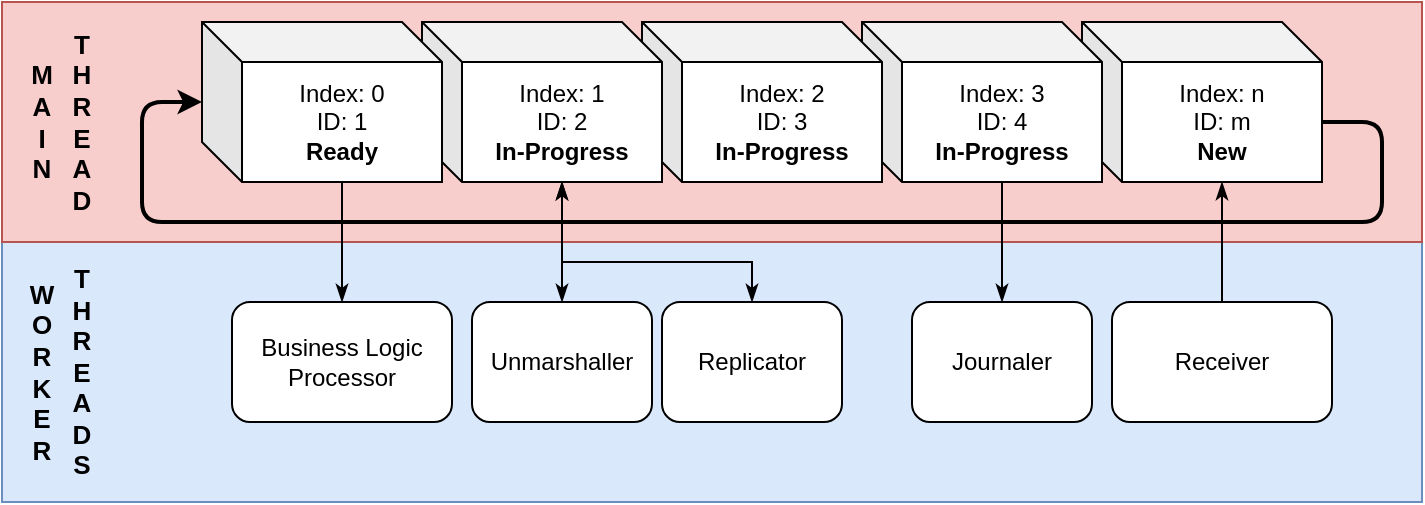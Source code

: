 <mxfile version="13.10.4" type="device"><diagram id="AM5UWkfbEdazP1TH6Ig7" name="read-write"><mxGraphModel dx="1280" dy="715" grid="1" gridSize="10" guides="1" tooltips="1" connect="1" arrows="1" fold="1" page="1" pageScale="1" pageWidth="850" pageHeight="1100" math="0" shadow="0"><root><mxCell id="0"/><mxCell id="1" parent="0"/><mxCell id="Z0a5hG1E0el72tyTCIob-19" value="" style="rounded=0;whiteSpace=wrap;html=1;fillColor=#dae8fc;strokeColor=#6c8ebf;" vertex="1" parent="1"><mxGeometry x="60" y="150" width="710" height="130" as="geometry"/></mxCell><mxCell id="Z0a5hG1E0el72tyTCIob-15" value="" style="rounded=0;whiteSpace=wrap;html=1;fillColor=#f8cecc;strokeColor=#b85450;" vertex="1" parent="1"><mxGeometry x="60" y="30" width="710" height="120" as="geometry"/></mxCell><mxCell id="Z0a5hG1E0el72tyTCIob-1" value="Journaler" style="rounded=1;whiteSpace=wrap;html=1;" vertex="1" parent="1"><mxGeometry x="515" y="180" width="90" height="60" as="geometry"/></mxCell><mxCell id="Z0a5hG1E0el72tyTCIob-30" style="edgeStyle=orthogonalEdgeStyle;rounded=0;orthogonalLoop=1;jettySize=auto;html=1;exitX=0.5;exitY=0;exitDx=0;exitDy=0;entryX=0;entryY=0;entryDx=70;entryDy=80;entryPerimeter=0;startArrow=classicThin;startFill=1;endArrow=classicThin;endFill=1;strokeWidth=1;fontSize=13;" edge="1" parent="1" source="Z0a5hG1E0el72tyTCIob-2" target="Z0a5hG1E0el72tyTCIob-7"><mxGeometry relative="1" as="geometry"><Array as="points"><mxPoint x="435" y="160"/><mxPoint x="340" y="160"/></Array></mxGeometry></mxCell><mxCell id="Z0a5hG1E0el72tyTCIob-2" value="Replicator" style="rounded=1;whiteSpace=wrap;html=1;" vertex="1" parent="1"><mxGeometry x="390" y="180" width="90" height="60" as="geometry"/></mxCell><mxCell id="Z0a5hG1E0el72tyTCIob-29" style="edgeStyle=orthogonalEdgeStyle;rounded=0;orthogonalLoop=1;jettySize=auto;html=1;exitX=0.5;exitY=0;exitDx=0;exitDy=0;entryX=0;entryY=0;entryDx=70;entryDy=80;entryPerimeter=0;startArrow=classicThin;startFill=1;endArrow=classicThin;endFill=1;strokeWidth=1;fontSize=13;" edge="1" parent="1" source="Z0a5hG1E0el72tyTCIob-3" target="Z0a5hG1E0el72tyTCIob-7"><mxGeometry relative="1" as="geometry"/></mxCell><mxCell id="Z0a5hG1E0el72tyTCIob-3" value="Unmarshaller" style="rounded=1;whiteSpace=wrap;html=1;" vertex="1" parent="1"><mxGeometry x="295" y="180" width="90" height="60" as="geometry"/></mxCell><mxCell id="Z0a5hG1E0el72tyTCIob-4" value="&lt;span&gt;Index: n&lt;br&gt;ID: m&lt;br&gt;&lt;b&gt;New&lt;/b&gt;&lt;br&gt;&lt;/span&gt;" style="shape=cube;whiteSpace=wrap;html=1;boundedLbl=1;backgroundOutline=1;darkOpacity=0.05;darkOpacity2=0.1;" vertex="1" parent="1"><mxGeometry x="600" y="40" width="120" height="80" as="geometry"/></mxCell><mxCell id="Z0a5hG1E0el72tyTCIob-28" style="edgeStyle=orthogonalEdgeStyle;rounded=0;orthogonalLoop=1;jettySize=auto;html=1;exitX=0;exitY=0;exitDx=70;exitDy=80;exitPerimeter=0;entryX=0.5;entryY=0;entryDx=0;entryDy=0;startArrow=none;startFill=0;endArrow=classicThin;endFill=1;strokeWidth=1;fontSize=13;" edge="1" parent="1" source="Z0a5hG1E0el72tyTCIob-5" target="Z0a5hG1E0el72tyTCIob-1"><mxGeometry relative="1" as="geometry"/></mxCell><mxCell id="Z0a5hG1E0el72tyTCIob-5" value="&lt;span&gt;Index: 3&lt;br&gt;ID: 4&lt;br&gt;&lt;b&gt;In-Progress&lt;/b&gt;&lt;br&gt;&lt;/span&gt;" style="shape=cube;whiteSpace=wrap;html=1;boundedLbl=1;backgroundOutline=1;darkOpacity=0.05;darkOpacity2=0.1;" vertex="1" parent="1"><mxGeometry x="490" y="40" width="120" height="80" as="geometry"/></mxCell><mxCell id="Z0a5hG1E0el72tyTCIob-6" value="&lt;span&gt;Index: 2&lt;br&gt;ID: 3&lt;br&gt;&lt;b&gt;In-Progress&lt;/b&gt;&lt;br&gt;&lt;/span&gt;" style="shape=cube;whiteSpace=wrap;html=1;boundedLbl=1;backgroundOutline=1;darkOpacity=0.05;darkOpacity2=0.1;" vertex="1" parent="1"><mxGeometry x="380" y="40" width="120" height="80" as="geometry"/></mxCell><mxCell id="Z0a5hG1E0el72tyTCIob-7" value="&lt;span&gt;Index: 1&lt;br&gt;ID: 2&lt;br&gt;&lt;b&gt;In-Progress&lt;/b&gt;&lt;br&gt;&lt;/span&gt;" style="shape=cube;whiteSpace=wrap;html=1;boundedLbl=1;backgroundOutline=1;darkOpacity=0.05;darkOpacity2=0.1;" vertex="1" parent="1"><mxGeometry x="270" y="40" width="120" height="80" as="geometry"/></mxCell><mxCell id="Z0a5hG1E0el72tyTCIob-8" value="Index: 0&lt;br&gt;ID: 1&lt;br&gt;&lt;b&gt;Ready&lt;/b&gt;" style="shape=cube;whiteSpace=wrap;html=1;boundedLbl=1;backgroundOutline=1;darkOpacity=0.05;darkOpacity2=0.1;" vertex="1" parent="1"><mxGeometry x="160" y="40" width="120" height="80" as="geometry"/></mxCell><mxCell id="Z0a5hG1E0el72tyTCIob-11" value="" style="endArrow=classic;html=1;exitX=0;exitY=0;exitDx=120;exitDy=50;exitPerimeter=0;strokeWidth=2;" edge="1" parent="1" source="Z0a5hG1E0el72tyTCIob-4"><mxGeometry width="50" height="50" relative="1" as="geometry"><mxPoint x="390" y="250" as="sourcePoint"/><mxPoint x="160" y="80" as="targetPoint"/><Array as="points"><mxPoint x="750" y="90"/><mxPoint x="750" y="140"/><mxPoint x="130" y="140"/><mxPoint x="130" y="80"/></Array></mxGeometry></mxCell><mxCell id="Z0a5hG1E0el72tyTCIob-27" style="edgeStyle=orthogonalEdgeStyle;rounded=0;orthogonalLoop=1;jettySize=auto;html=1;exitX=0.5;exitY=0;exitDx=0;exitDy=0;entryX=0;entryY=0;entryDx=70;entryDy=80;entryPerimeter=0;endArrow=none;endFill=0;strokeWidth=1;fontSize=13;startArrow=classicThin;startFill=1;" edge="1" parent="1" source="Z0a5hG1E0el72tyTCIob-12" target="Z0a5hG1E0el72tyTCIob-8"><mxGeometry relative="1" as="geometry"/></mxCell><mxCell id="Z0a5hG1E0el72tyTCIob-12" value="Business Logic Processor" style="rounded=1;whiteSpace=wrap;html=1;" vertex="1" parent="1"><mxGeometry x="175" y="180" width="110" height="60" as="geometry"/></mxCell><mxCell id="Z0a5hG1E0el72tyTCIob-21" value="" style="group" vertex="1" connectable="0" parent="1"><mxGeometry x="70" y="150" width="40" height="130" as="geometry"/></mxCell><mxCell id="Z0a5hG1E0el72tyTCIob-18" value="W&lt;br&gt;O&lt;br&gt;R&lt;br&gt;K&lt;br&gt;E&lt;br&gt;R&lt;br style=&quot;font-size: 13px&quot;&gt;" style="text;html=1;strokeColor=none;fillColor=none;align=center;verticalAlign=middle;whiteSpace=wrap;rounded=0;fontStyle=1;fontSize=13;" vertex="1" parent="Z0a5hG1E0el72tyTCIob-21"><mxGeometry width="20" height="130" as="geometry"/></mxCell><mxCell id="Z0a5hG1E0el72tyTCIob-20" value="T&lt;br&gt;H&lt;br&gt;R&lt;br&gt;E&lt;br&gt;A&lt;br&gt;D&lt;br&gt;S" style="text;html=1;strokeColor=none;fillColor=none;align=center;verticalAlign=middle;whiteSpace=wrap;rounded=0;fontStyle=1;fontSize=13;" vertex="1" parent="Z0a5hG1E0el72tyTCIob-21"><mxGeometry x="20" width="20" height="130" as="geometry"/></mxCell><mxCell id="Z0a5hG1E0el72tyTCIob-22" value="" style="group" vertex="1" connectable="0" parent="1"><mxGeometry x="70" y="30" width="40" height="120" as="geometry"/></mxCell><mxCell id="Z0a5hG1E0el72tyTCIob-23" value="M&lt;br&gt;A&lt;br&gt;I&lt;br&gt;N" style="text;html=1;strokeColor=none;fillColor=none;align=center;verticalAlign=middle;whiteSpace=wrap;rounded=0;fontStyle=1;fontSize=13;" vertex="1" parent="Z0a5hG1E0el72tyTCIob-22"><mxGeometry width="20" height="120" as="geometry"/></mxCell><mxCell id="Z0a5hG1E0el72tyTCIob-24" value="T&lt;br&gt;H&lt;br&gt;R&lt;br&gt;E&lt;br&gt;A&lt;br&gt;D" style="text;html=1;strokeColor=none;fillColor=none;align=center;verticalAlign=middle;whiteSpace=wrap;rounded=0;fontStyle=1;fontSize=13;" vertex="1" parent="Z0a5hG1E0el72tyTCIob-22"><mxGeometry x="20" width="20" height="120" as="geometry"/></mxCell><mxCell id="Z0a5hG1E0el72tyTCIob-26" style="edgeStyle=orthogonalEdgeStyle;rounded=0;orthogonalLoop=1;jettySize=auto;html=1;exitX=0.5;exitY=0;exitDx=0;exitDy=0;entryX=0;entryY=0;entryDx=70;entryDy=80;entryPerimeter=0;strokeWidth=1;fontSize=13;endArrow=classicThin;endFill=1;" edge="1" parent="1" source="Z0a5hG1E0el72tyTCIob-25" target="Z0a5hG1E0el72tyTCIob-4"><mxGeometry relative="1" as="geometry"/></mxCell><mxCell id="Z0a5hG1E0el72tyTCIob-25" value="Receiver" style="rounded=1;whiteSpace=wrap;html=1;" vertex="1" parent="1"><mxGeometry x="615" y="180" width="110" height="60" as="geometry"/></mxCell></root></mxGraphModel></diagram></mxfile>